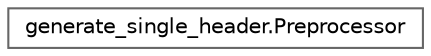 digraph "Graphical Class Hierarchy"
{
 // LATEX_PDF_SIZE
  bgcolor="transparent";
  edge [fontname=Helvetica,fontsize=10,labelfontname=Helvetica,labelfontsize=10];
  node [fontname=Helvetica,fontsize=10,shape=box,height=0.2,width=0.4];
  rankdir="LR";
  Node0 [id="Node000000",label="generate_single_header.Preprocessor",height=0.2,width=0.4,color="grey40", fillcolor="white", style="filled",URL="$classgenerate__single__header_1_1_preprocessor.html",tooltip=" "];
}
